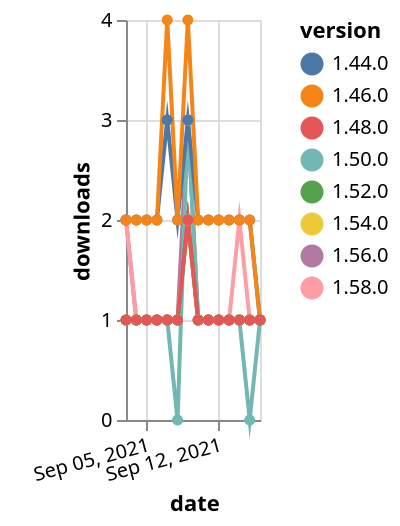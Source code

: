{"$schema": "https://vega.github.io/schema/vega-lite/v5.json", "description": "A simple bar chart with embedded data.", "data": {"values": [{"date": "2021-09-03", "total": 173, "delta": 2, "version": "1.56.0"}, {"date": "2021-09-04", "total": 174, "delta": 1, "version": "1.56.0"}, {"date": "2021-09-05", "total": 175, "delta": 1, "version": "1.56.0"}, {"date": "2021-09-06", "total": 176, "delta": 1, "version": "1.56.0"}, {"date": "2021-09-07", "total": 177, "delta": 1, "version": "1.56.0"}, {"date": "2021-09-08", "total": 178, "delta": 1, "version": "1.56.0"}, {"date": "2021-09-09", "total": 181, "delta": 3, "version": "1.56.0"}, {"date": "2021-09-10", "total": 182, "delta": 1, "version": "1.56.0"}, {"date": "2021-09-11", "total": 183, "delta": 1, "version": "1.56.0"}, {"date": "2021-09-12", "total": 184, "delta": 1, "version": "1.56.0"}, {"date": "2021-09-13", "total": 185, "delta": 1, "version": "1.56.0"}, {"date": "2021-09-14", "total": 186, "delta": 1, "version": "1.56.0"}, {"date": "2021-09-15", "total": 187, "delta": 1, "version": "1.56.0"}, {"date": "2021-09-16", "total": 188, "delta": 1, "version": "1.56.0"}, {"date": "2021-09-03", "total": 157, "delta": 1, "version": "1.54.0"}, {"date": "2021-09-04", "total": 158, "delta": 1, "version": "1.54.0"}, {"date": "2021-09-05", "total": 159, "delta": 1, "version": "1.54.0"}, {"date": "2021-09-06", "total": 160, "delta": 1, "version": "1.54.0"}, {"date": "2021-09-07", "total": 161, "delta": 1, "version": "1.54.0"}, {"date": "2021-09-08", "total": 162, "delta": 1, "version": "1.54.0"}, {"date": "2021-09-09", "total": 164, "delta": 2, "version": "1.54.0"}, {"date": "2021-09-10", "total": 165, "delta": 1, "version": "1.54.0"}, {"date": "2021-09-11", "total": 166, "delta": 1, "version": "1.54.0"}, {"date": "2021-09-12", "total": 167, "delta": 1, "version": "1.54.0"}, {"date": "2021-09-13", "total": 168, "delta": 1, "version": "1.54.0"}, {"date": "2021-09-14", "total": 169, "delta": 1, "version": "1.54.0"}, {"date": "2021-09-15", "total": 170, "delta": 1, "version": "1.54.0"}, {"date": "2021-09-16", "total": 171, "delta": 1, "version": "1.54.0"}, {"date": "2021-09-03", "total": 116, "delta": 2, "version": "1.58.0"}, {"date": "2021-09-04", "total": 117, "delta": 1, "version": "1.58.0"}, {"date": "2021-09-05", "total": 118, "delta": 1, "version": "1.58.0"}, {"date": "2021-09-06", "total": 119, "delta": 1, "version": "1.58.0"}, {"date": "2021-09-07", "total": 120, "delta": 1, "version": "1.58.0"}, {"date": "2021-09-08", "total": 121, "delta": 1, "version": "1.58.0"}, {"date": "2021-09-09", "total": 123, "delta": 2, "version": "1.58.0"}, {"date": "2021-09-10", "total": 124, "delta": 1, "version": "1.58.0"}, {"date": "2021-09-11", "total": 125, "delta": 1, "version": "1.58.0"}, {"date": "2021-09-12", "total": 126, "delta": 1, "version": "1.58.0"}, {"date": "2021-09-13", "total": 127, "delta": 1, "version": "1.58.0"}, {"date": "2021-09-14", "total": 129, "delta": 2, "version": "1.58.0"}, {"date": "2021-09-15", "total": 130, "delta": 1, "version": "1.58.0"}, {"date": "2021-09-16", "total": 131, "delta": 1, "version": "1.58.0"}, {"date": "2021-09-03", "total": 313, "delta": 1, "version": "1.50.0"}, {"date": "2021-09-04", "total": 314, "delta": 1, "version": "1.50.0"}, {"date": "2021-09-05", "total": 315, "delta": 1, "version": "1.50.0"}, {"date": "2021-09-06", "total": 316, "delta": 1, "version": "1.50.0"}, {"date": "2021-09-07", "total": 317, "delta": 1, "version": "1.50.0"}, {"date": "2021-09-08", "total": 317, "delta": 0, "version": "1.50.0"}, {"date": "2021-09-09", "total": 320, "delta": 3, "version": "1.50.0"}, {"date": "2021-09-10", "total": 321, "delta": 1, "version": "1.50.0"}, {"date": "2021-09-11", "total": 322, "delta": 1, "version": "1.50.0"}, {"date": "2021-09-12", "total": 323, "delta": 1, "version": "1.50.0"}, {"date": "2021-09-13", "total": 324, "delta": 1, "version": "1.50.0"}, {"date": "2021-09-14", "total": 325, "delta": 1, "version": "1.50.0"}, {"date": "2021-09-15", "total": 325, "delta": 0, "version": "1.50.0"}, {"date": "2021-09-16", "total": 326, "delta": 1, "version": "1.50.0"}, {"date": "2021-09-03", "total": 2333, "delta": 2, "version": "1.44.0"}, {"date": "2021-09-04", "total": 2335, "delta": 2, "version": "1.44.0"}, {"date": "2021-09-05", "total": 2337, "delta": 2, "version": "1.44.0"}, {"date": "2021-09-06", "total": 2339, "delta": 2, "version": "1.44.0"}, {"date": "2021-09-07", "total": 2342, "delta": 3, "version": "1.44.0"}, {"date": "2021-09-08", "total": 2344, "delta": 2, "version": "1.44.0"}, {"date": "2021-09-09", "total": 2347, "delta": 3, "version": "1.44.0"}, {"date": "2021-09-10", "total": 2349, "delta": 2, "version": "1.44.0"}, {"date": "2021-09-11", "total": 2351, "delta": 2, "version": "1.44.0"}, {"date": "2021-09-12", "total": 2353, "delta": 2, "version": "1.44.0"}, {"date": "2021-09-13", "total": 2355, "delta": 2, "version": "1.44.0"}, {"date": "2021-09-14", "total": 2357, "delta": 2, "version": "1.44.0"}, {"date": "2021-09-15", "total": 2359, "delta": 2, "version": "1.44.0"}, {"date": "2021-09-16", "total": 2360, "delta": 1, "version": "1.44.0"}, {"date": "2021-09-03", "total": 2501, "delta": 2, "version": "1.46.0"}, {"date": "2021-09-04", "total": 2503, "delta": 2, "version": "1.46.0"}, {"date": "2021-09-05", "total": 2505, "delta": 2, "version": "1.46.0"}, {"date": "2021-09-06", "total": 2507, "delta": 2, "version": "1.46.0"}, {"date": "2021-09-07", "total": 2511, "delta": 4, "version": "1.46.0"}, {"date": "2021-09-08", "total": 2513, "delta": 2, "version": "1.46.0"}, {"date": "2021-09-09", "total": 2517, "delta": 4, "version": "1.46.0"}, {"date": "2021-09-10", "total": 2519, "delta": 2, "version": "1.46.0"}, {"date": "2021-09-11", "total": 2521, "delta": 2, "version": "1.46.0"}, {"date": "2021-09-12", "total": 2523, "delta": 2, "version": "1.46.0"}, {"date": "2021-09-13", "total": 2525, "delta": 2, "version": "1.46.0"}, {"date": "2021-09-14", "total": 2527, "delta": 2, "version": "1.46.0"}, {"date": "2021-09-15", "total": 2529, "delta": 2, "version": "1.46.0"}, {"date": "2021-09-16", "total": 2530, "delta": 1, "version": "1.46.0"}, {"date": "2021-09-03", "total": 180, "delta": 1, "version": "1.52.0"}, {"date": "2021-09-04", "total": 181, "delta": 1, "version": "1.52.0"}, {"date": "2021-09-05", "total": 182, "delta": 1, "version": "1.52.0"}, {"date": "2021-09-06", "total": 183, "delta": 1, "version": "1.52.0"}, {"date": "2021-09-07", "total": 184, "delta": 1, "version": "1.52.0"}, {"date": "2021-09-08", "total": 185, "delta": 1, "version": "1.52.0"}, {"date": "2021-09-09", "total": 187, "delta": 2, "version": "1.52.0"}, {"date": "2021-09-10", "total": 188, "delta": 1, "version": "1.52.0"}, {"date": "2021-09-11", "total": 189, "delta": 1, "version": "1.52.0"}, {"date": "2021-09-12", "total": 190, "delta": 1, "version": "1.52.0"}, {"date": "2021-09-13", "total": 191, "delta": 1, "version": "1.52.0"}, {"date": "2021-09-14", "total": 192, "delta": 1, "version": "1.52.0"}, {"date": "2021-09-15", "total": 193, "delta": 1, "version": "1.52.0"}, {"date": "2021-09-16", "total": 194, "delta": 1, "version": "1.52.0"}, {"date": "2021-09-03", "total": 230, "delta": 1, "version": "1.48.0"}, {"date": "2021-09-04", "total": 231, "delta": 1, "version": "1.48.0"}, {"date": "2021-09-05", "total": 232, "delta": 1, "version": "1.48.0"}, {"date": "2021-09-06", "total": 233, "delta": 1, "version": "1.48.0"}, {"date": "2021-09-07", "total": 234, "delta": 1, "version": "1.48.0"}, {"date": "2021-09-08", "total": 235, "delta": 1, "version": "1.48.0"}, {"date": "2021-09-09", "total": 237, "delta": 2, "version": "1.48.0"}, {"date": "2021-09-10", "total": 238, "delta": 1, "version": "1.48.0"}, {"date": "2021-09-11", "total": 239, "delta": 1, "version": "1.48.0"}, {"date": "2021-09-12", "total": 240, "delta": 1, "version": "1.48.0"}, {"date": "2021-09-13", "total": 241, "delta": 1, "version": "1.48.0"}, {"date": "2021-09-14", "total": 242, "delta": 1, "version": "1.48.0"}, {"date": "2021-09-15", "total": 243, "delta": 1, "version": "1.48.0"}, {"date": "2021-09-16", "total": 244, "delta": 1, "version": "1.48.0"}]}, "width": "container", "mark": {"type": "line", "point": {"filled": true}}, "encoding": {"x": {"field": "date", "type": "temporal", "timeUnit": "yearmonthdate", "title": "date", "axis": {"labelAngle": -15}}, "y": {"field": "delta", "type": "quantitative", "title": "downloads"}, "color": {"field": "version", "type": "nominal"}, "tooltip": {"field": "delta"}}}
